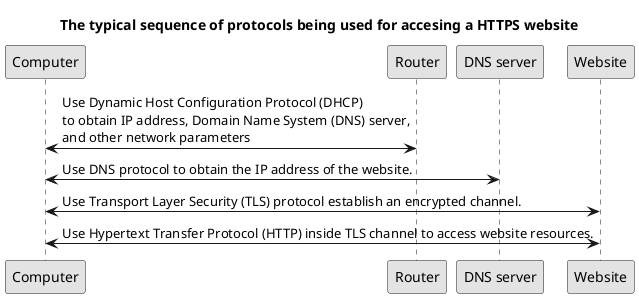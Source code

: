 @startuml
skinparam monochrome true
skinparam shadowing false
skinparam defaultFontName Arial
skinparam componentStyle rectangle

title The typical sequence of protocols being used for accesing a HTTPS website
participant "Computer"
participant "Router"
participant "DNS server" as DNS
participant "Website"

Computer <-> Router: Use Dynamic Host Configuration Protocol (DHCP)\nto obtain IP address, Domain Name System (DNS) server,\nand other network parameters
Computer <-> DNS: Use DNS protocol to obtain the IP address of the website.
Computer <-> Website: Use Transport Layer Security (TLS) protocol establish an encrypted channel.
Computer <-> Website: Use Hypertext Transfer Protocol (HTTP) inside TLS channel to access website resources.

@enduml
